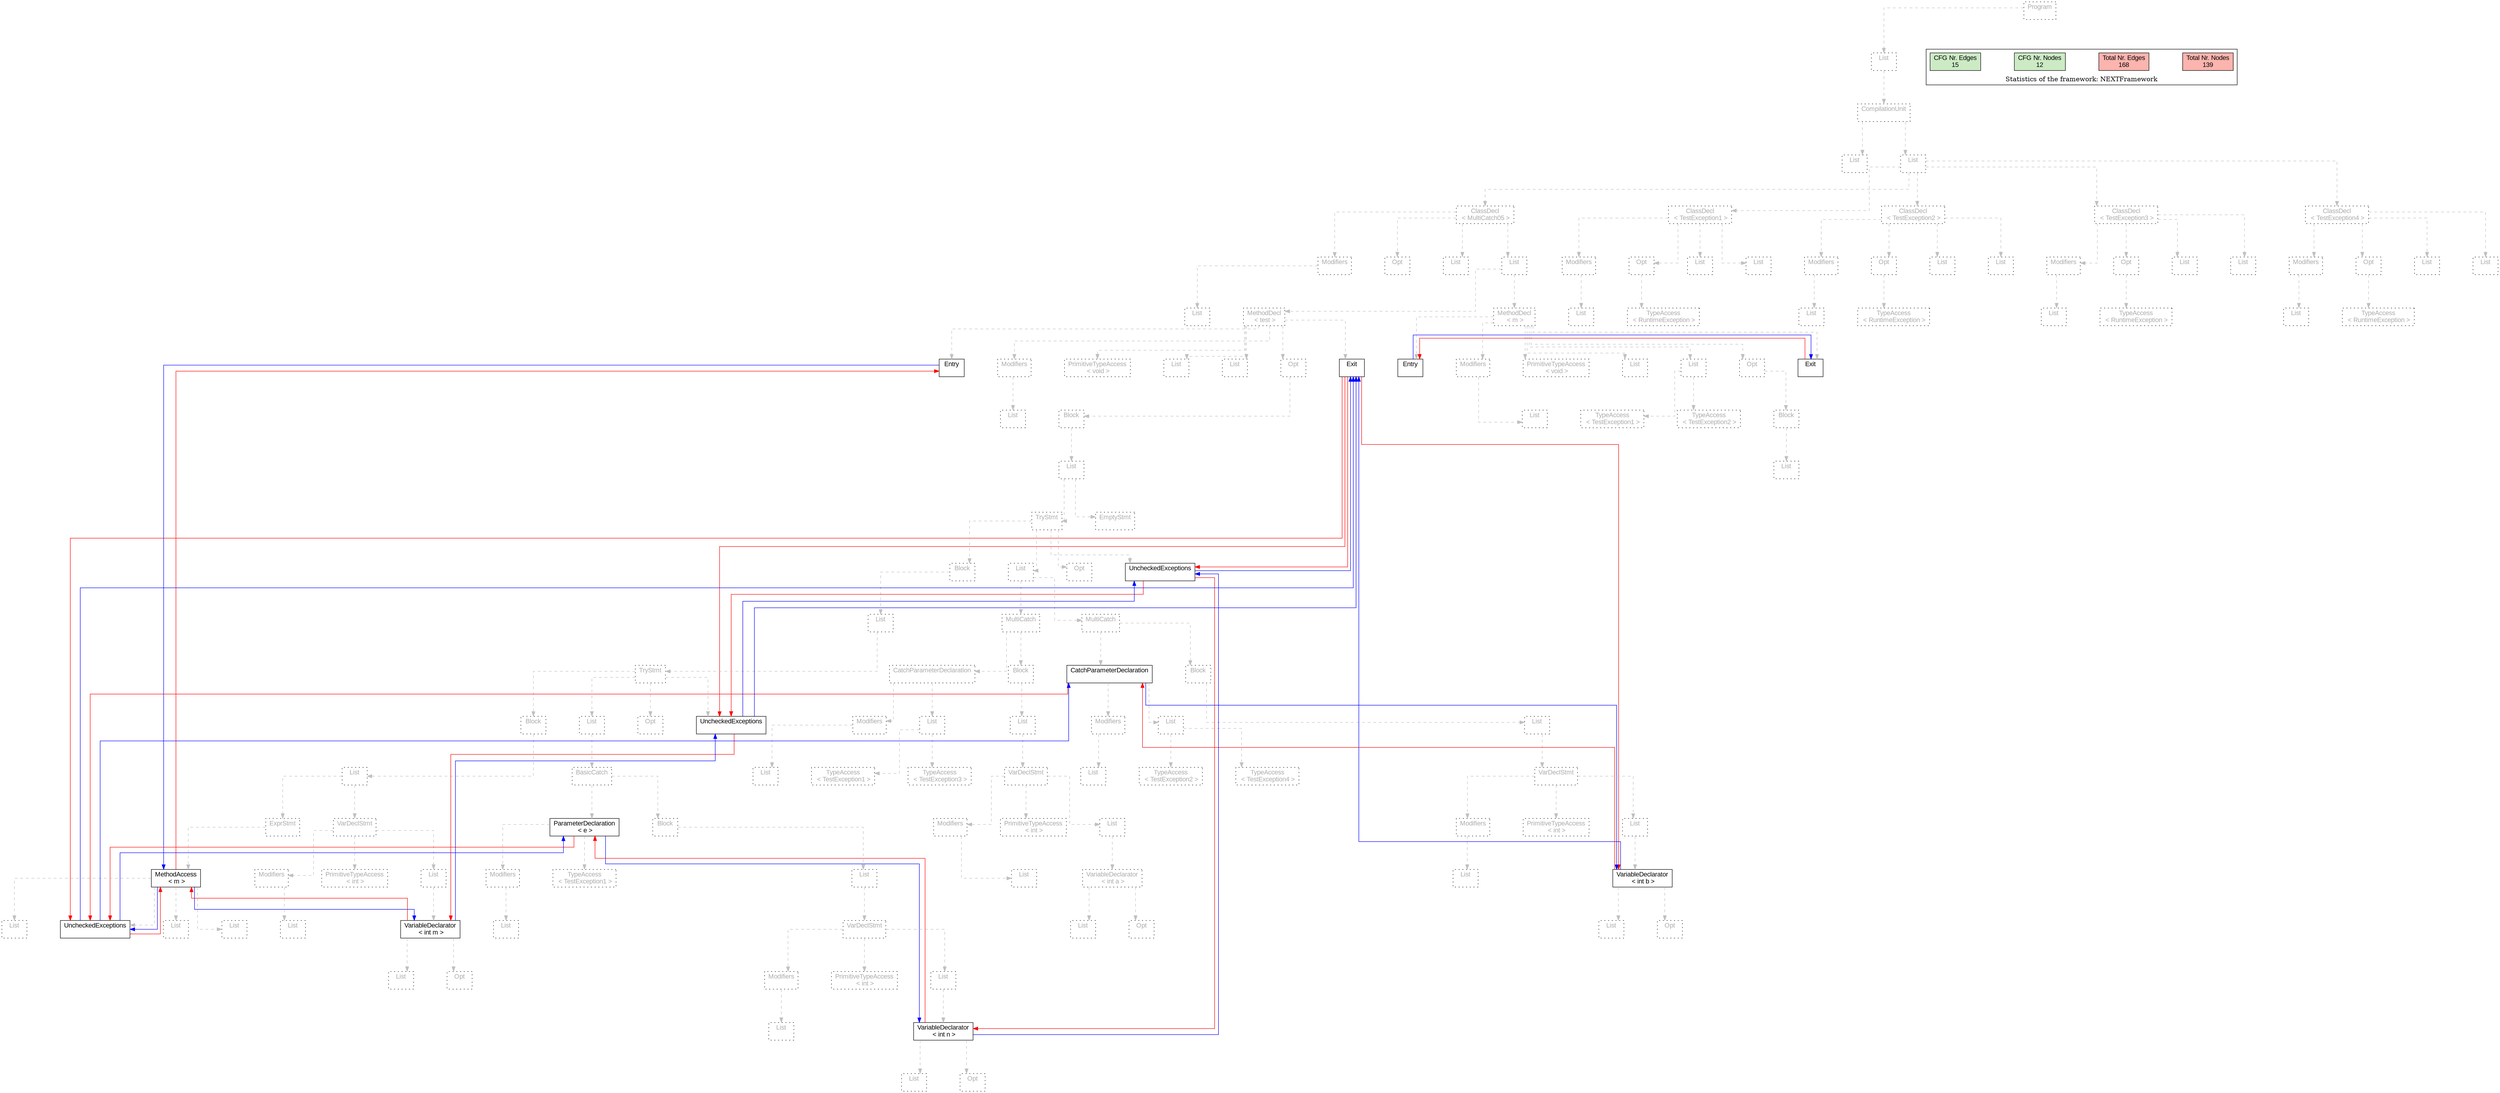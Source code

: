 digraph G {
graph [splines=ortho, nodesep="1", ranksep="1"]
node [shape=rect, fontname=Arial];
{ rank = same; "Program[0]"}
{ rank = same; "List[1]"}
{ rank = same; "CompilationUnit[2]"}
{ rank = same; "List[3]"; "List[4]"}
{ rank = same; "ClassDecl[5]"; "ClassDecl[109]"; "ClassDecl[116]"; "ClassDecl[123]"; "ClassDecl[130]"}
{ rank = same; "Modifiers[6]"; "Opt[8]"; "List[9]"; "List[10]"; "Modifiers[110]"; "Opt[112]"; "List[114]"; "List[115]"; "Modifiers[117]"; "Opt[119]"; "List[121]"; "List[122]"; "Modifiers[124]"; "Opt[126]"; "List[128]"; "List[129]"; "Modifiers[131]"; "Opt[133]"; "List[135]"; "List[136]"}
{ rank = same; "List[7]"; "MethodDecl[11]"; "MethodDecl[97]"; "List[111]"; "TypeAccess[113]"; "List[118]"; "TypeAccess[120]"; "List[125]"; "TypeAccess[127]"; "List[132]"; "TypeAccess[134]"}
{ rank = same; "Entry[12]"; "Modifiers[13]"; "PrimitiveTypeAccess[15]"; "List[16]"; "List[17]"; "Opt[18]"; "Exit[19]"; "Entry[98]"; "Modifiers[99]"; "PrimitiveTypeAccess[101]"; "List[102]"; "List[103]"; "Opt[106]"; "Exit[107]"}
{ rank = same; "List[14]"; "Block[19]"; "List[100]"; "TypeAccess[104]"; "TypeAccess[105]"; "Block[107]"}
{ rank = same; "List[20]"; "List[108]"}
{ rank = same; "TryStmt[21]"; "EmptyStmt[96]"}
{ rank = same; "Block[22]"; "List[59]"; "Opt[94]"; "UncheckedExceptions[95]"}
{ rank = same; "List[23]"; "MultiCatch[60]"; "MultiCatch[77]"}
{ rank = same; "TryStmt[24]"; "CatchParameterDeclaration[61]"; "Block[67]"; "CatchParameterDeclaration[78]"; "Block[84]"}
{ rank = same; "Block[25]"; "List[41]"; "Opt[57]"; "UncheckedExceptions[58]"; "Modifiers[62]"; "List[64]"; "List[68]"; "Modifiers[79]"; "List[81]"; "List[85]"}
{ rank = same; "List[26]"; "BasicCatch[42]"; "List[63]"; "TypeAccess[65]"; "TypeAccess[66]"; "VarDeclStmt[69]"; "List[80]"; "TypeAccess[82]"; "TypeAccess[83]"; "VarDeclStmt[86]"}
{ rank = same; "ExprStmt[27]"; "VarDeclStmt[33]"; "ParameterDeclaration[43]"; "Block[47]"; "Modifiers[70]"; "PrimitiveTypeAccess[72]"; "List[73]"; "Modifiers[87]"; "PrimitiveTypeAccess[89]"; "List[90]"}
{ rank = same; "MethodAccess[28]"; "Modifiers[34]"; "PrimitiveTypeAccess[36]"; "List[37]"; "Modifiers[44]"; "TypeAccess[46]"; "List[48]"; "List[71]"; "VariableDeclarator[74]"; "List[88]"; "VariableDeclarator[91]"}
{ rank = same; "List[30]"; "List[31]"; "List[32]"; "UncheckedExceptions[29]"; "List[35]"; "VariableDeclarator[38]"; "List[45]"; "VarDeclStmt[49]"; "List[75]"; "Opt[76]"; "List[92]"; "Opt[93]"}
{ rank = same; "List[39]"; "Opt[40]"; "Modifiers[50]"; "PrimitiveTypeAccess[52]"; "List[53]"}
{ rank = same; "List[51]"; "VariableDeclarator[54]"}
{ rank = same; "List[55]"; "Opt[56]"}
"Program[0]" [label="Program\n ", style= dotted   fillcolor="#eeeeee" fontcolor="#aaaaaa"  ]
"List[1]" [label="List\n ", style= dotted   fillcolor="#eeeeee" fontcolor="#aaaaaa"  ]
"CompilationUnit[2]" [label="CompilationUnit\n ", style= dotted   fillcolor="#eeeeee" fontcolor="#aaaaaa"  ]
"List[3]" [label="List\n ", style= dotted   fillcolor="#eeeeee" fontcolor="#aaaaaa"  ]
"List[4]" [label="List\n ", style= dotted   fillcolor="#eeeeee" fontcolor="#aaaaaa"  ]
"ClassDecl[5]" [label="ClassDecl\n < MultiCatch05 >", style= dotted   fillcolor="#eeeeee" fontcolor="#aaaaaa"  ]
"Modifiers[6]" [label="Modifiers\n ", style= dotted   fillcolor="#eeeeee" fontcolor="#aaaaaa"  ]
"List[7]" [label="List\n ", style= dotted   fillcolor="#eeeeee" fontcolor="#aaaaaa"  ]
"Opt[8]" [label="Opt\n ", style= dotted   fillcolor="#eeeeee" fontcolor="#aaaaaa"  ]
"List[9]" [label="List\n ", style= dotted   fillcolor="#eeeeee" fontcolor="#aaaaaa"  ]
"List[10]" [label="List\n ", style= dotted   fillcolor="#eeeeee" fontcolor="#aaaaaa"  ]
"MethodDecl[11]" [label="MethodDecl\n < test >", style= dotted   fillcolor="#eeeeee" fontcolor="#aaaaaa"  ]
"Entry[12]" [label="Entry\n ", fillcolor=white   style=filled  ]
"Modifiers[13]" [label="Modifiers\n ", style= dotted   fillcolor="#eeeeee" fontcolor="#aaaaaa"  ]
"List[14]" [label="List\n ", style= dotted   fillcolor="#eeeeee" fontcolor="#aaaaaa"  ]
"PrimitiveTypeAccess[15]" [label="PrimitiveTypeAccess\n < void >", style= dotted   fillcolor="#eeeeee" fontcolor="#aaaaaa"  ]
"List[16]" [label="List\n ", style= dotted   fillcolor="#eeeeee" fontcolor="#aaaaaa"  ]
"List[17]" [label="List\n ", style= dotted   fillcolor="#eeeeee" fontcolor="#aaaaaa"  ]
"Opt[18]" [label="Opt\n ", style= dotted   fillcolor="#eeeeee" fontcolor="#aaaaaa"  ]
"Block[19]" [label="Block\n ", style= dotted   fillcolor="#eeeeee" fontcolor="#aaaaaa"  ]
"List[20]" [label="List\n ", style= dotted   fillcolor="#eeeeee" fontcolor="#aaaaaa"  ]
"TryStmt[21]" [label="TryStmt\n ", style= dotted   fillcolor="#eeeeee" fontcolor="#aaaaaa"  ]
"Block[22]" [label="Block\n ", style= dotted   fillcolor="#eeeeee" fontcolor="#aaaaaa"  ]
"List[23]" [label="List\n ", style= dotted   fillcolor="#eeeeee" fontcolor="#aaaaaa"  ]
"TryStmt[24]" [label="TryStmt\n ", style= dotted   fillcolor="#eeeeee" fontcolor="#aaaaaa"  ]
"Block[25]" [label="Block\n ", style= dotted   fillcolor="#eeeeee" fontcolor="#aaaaaa"  ]
"List[26]" [label="List\n ", style= dotted   fillcolor="#eeeeee" fontcolor="#aaaaaa"  ]
"ExprStmt[27]" [label="ExprStmt\n ", style= dotted   fillcolor="#eeeeee" fontcolor="#aaaaaa"  ]
"MethodAccess[28]" [label="MethodAccess\n < m >", fillcolor=white   style=filled  ]
"List[30]" [label="List\n ", style= dotted   fillcolor="#eeeeee" fontcolor="#aaaaaa"  ]
"List[31]" [label="List\n ", style= dotted   fillcolor="#eeeeee" fontcolor="#aaaaaa"  ]
"List[32]" [label="List\n ", style= dotted   fillcolor="#eeeeee" fontcolor="#aaaaaa"  ]
"UncheckedExceptions[29]" [label="UncheckedExceptions\n ", fillcolor=white   style=filled  ]
"VarDeclStmt[33]" [label="VarDeclStmt\n ", style= dotted   fillcolor="#eeeeee" fontcolor="#aaaaaa"  ]
"Modifiers[34]" [label="Modifiers\n ", style= dotted   fillcolor="#eeeeee" fontcolor="#aaaaaa"  ]
"List[35]" [label="List\n ", style= dotted   fillcolor="#eeeeee" fontcolor="#aaaaaa"  ]
"PrimitiveTypeAccess[36]" [label="PrimitiveTypeAccess\n < int >", style= dotted   fillcolor="#eeeeee" fontcolor="#aaaaaa"  ]
"List[37]" [label="List\n ", style= dotted   fillcolor="#eeeeee" fontcolor="#aaaaaa"  ]
"VariableDeclarator[38]" [label="VariableDeclarator\n < int m >", fillcolor=white   style=filled  ]
"List[39]" [label="List\n ", style= dotted   fillcolor="#eeeeee" fontcolor="#aaaaaa"  ]
"Opt[40]" [label="Opt\n ", style= dotted   fillcolor="#eeeeee" fontcolor="#aaaaaa"  ]
"List[41]" [label="List\n ", style= dotted   fillcolor="#eeeeee" fontcolor="#aaaaaa"  ]
"BasicCatch[42]" [label="BasicCatch\n ", style= dotted   fillcolor="#eeeeee" fontcolor="#aaaaaa"  ]
"ParameterDeclaration[43]" [label="ParameterDeclaration\n < e >", fillcolor=white   style=filled  ]
"Modifiers[44]" [label="Modifiers\n ", style= dotted   fillcolor="#eeeeee" fontcolor="#aaaaaa"  ]
"List[45]" [label="List\n ", style= dotted   fillcolor="#eeeeee" fontcolor="#aaaaaa"  ]
"TypeAccess[46]" [label="TypeAccess\n < TestException1 >", style= dotted   fillcolor="#eeeeee" fontcolor="#aaaaaa"  ]
"Block[47]" [label="Block\n ", style= dotted   fillcolor="#eeeeee" fontcolor="#aaaaaa"  ]
"List[48]" [label="List\n ", style= dotted   fillcolor="#eeeeee" fontcolor="#aaaaaa"  ]
"VarDeclStmt[49]" [label="VarDeclStmt\n ", style= dotted   fillcolor="#eeeeee" fontcolor="#aaaaaa"  ]
"Modifiers[50]" [label="Modifiers\n ", style= dotted   fillcolor="#eeeeee" fontcolor="#aaaaaa"  ]
"List[51]" [label="List\n ", style= dotted   fillcolor="#eeeeee" fontcolor="#aaaaaa"  ]
"PrimitiveTypeAccess[52]" [label="PrimitiveTypeAccess\n < int >", style= dotted   fillcolor="#eeeeee" fontcolor="#aaaaaa"  ]
"List[53]" [label="List\n ", style= dotted   fillcolor="#eeeeee" fontcolor="#aaaaaa"  ]
"VariableDeclarator[54]" [label="VariableDeclarator\n < int n >", fillcolor=white   style=filled  ]
"List[55]" [label="List\n ", style= dotted   fillcolor="#eeeeee" fontcolor="#aaaaaa"  ]
"Opt[56]" [label="Opt\n ", style= dotted   fillcolor="#eeeeee" fontcolor="#aaaaaa"  ]
"Opt[57]" [label="Opt\n ", style= dotted   fillcolor="#eeeeee" fontcolor="#aaaaaa"  ]
"UncheckedExceptions[58]" [label="UncheckedExceptions\n ", fillcolor=white   style=filled  ]
"List[59]" [label="List\n ", style= dotted   fillcolor="#eeeeee" fontcolor="#aaaaaa"  ]
"MultiCatch[60]" [label="MultiCatch\n ", style= dotted   fillcolor="#eeeeee" fontcolor="#aaaaaa"  ]
"CatchParameterDeclaration[61]" [label="CatchParameterDeclaration\n ", style= dotted   fillcolor="#eeeeee" fontcolor="#aaaaaa"  ]
"Modifiers[62]" [label="Modifiers\n ", style= dotted   fillcolor="#eeeeee" fontcolor="#aaaaaa"  ]
"List[63]" [label="List\n ", style= dotted   fillcolor="#eeeeee" fontcolor="#aaaaaa"  ]
"List[64]" [label="List\n ", style= dotted   fillcolor="#eeeeee" fontcolor="#aaaaaa"  ]
"TypeAccess[65]" [label="TypeAccess\n < TestException1 >", style= dotted   fillcolor="#eeeeee" fontcolor="#aaaaaa"  ]
"TypeAccess[66]" [label="TypeAccess\n < TestException3 >", style= dotted   fillcolor="#eeeeee" fontcolor="#aaaaaa"  ]
"Block[67]" [label="Block\n ", style= dotted   fillcolor="#eeeeee" fontcolor="#aaaaaa"  ]
"List[68]" [label="List\n ", style= dotted   fillcolor="#eeeeee" fontcolor="#aaaaaa"  ]
"VarDeclStmt[69]" [label="VarDeclStmt\n ", style= dotted   fillcolor="#eeeeee" fontcolor="#aaaaaa"  ]
"Modifiers[70]" [label="Modifiers\n ", style= dotted   fillcolor="#eeeeee" fontcolor="#aaaaaa"  ]
"List[71]" [label="List\n ", style= dotted   fillcolor="#eeeeee" fontcolor="#aaaaaa"  ]
"PrimitiveTypeAccess[72]" [label="PrimitiveTypeAccess\n < int >", style= dotted   fillcolor="#eeeeee" fontcolor="#aaaaaa"  ]
"List[73]" [label="List\n ", style= dotted   fillcolor="#eeeeee" fontcolor="#aaaaaa"  ]
"VariableDeclarator[74]" [label="VariableDeclarator\n < int a >", style= dotted   fillcolor="#eeeeee" fontcolor="#aaaaaa"  ]
"List[75]" [label="List\n ", style= dotted   fillcolor="#eeeeee" fontcolor="#aaaaaa"  ]
"Opt[76]" [label="Opt\n ", style= dotted   fillcolor="#eeeeee" fontcolor="#aaaaaa"  ]
"MultiCatch[77]" [label="MultiCatch\n ", style= dotted   fillcolor="#eeeeee" fontcolor="#aaaaaa"  ]
"CatchParameterDeclaration[78]" [label="CatchParameterDeclaration\n ", fillcolor=white   style=filled  ]
"Modifiers[79]" [label="Modifiers\n ", style= dotted   fillcolor="#eeeeee" fontcolor="#aaaaaa"  ]
"List[80]" [label="List\n ", style= dotted   fillcolor="#eeeeee" fontcolor="#aaaaaa"  ]
"List[81]" [label="List\n ", style= dotted   fillcolor="#eeeeee" fontcolor="#aaaaaa"  ]
"TypeAccess[82]" [label="TypeAccess\n < TestException2 >", style= dotted   fillcolor="#eeeeee" fontcolor="#aaaaaa"  ]
"TypeAccess[83]" [label="TypeAccess\n < TestException4 >", style= dotted   fillcolor="#eeeeee" fontcolor="#aaaaaa"  ]
"Block[84]" [label="Block\n ", style= dotted   fillcolor="#eeeeee" fontcolor="#aaaaaa"  ]
"List[85]" [label="List\n ", style= dotted   fillcolor="#eeeeee" fontcolor="#aaaaaa"  ]
"VarDeclStmt[86]" [label="VarDeclStmt\n ", style= dotted   fillcolor="#eeeeee" fontcolor="#aaaaaa"  ]
"Modifiers[87]" [label="Modifiers\n ", style= dotted   fillcolor="#eeeeee" fontcolor="#aaaaaa"  ]
"List[88]" [label="List\n ", style= dotted   fillcolor="#eeeeee" fontcolor="#aaaaaa"  ]
"PrimitiveTypeAccess[89]" [label="PrimitiveTypeAccess\n < int >", style= dotted   fillcolor="#eeeeee" fontcolor="#aaaaaa"  ]
"List[90]" [label="List\n ", style= dotted   fillcolor="#eeeeee" fontcolor="#aaaaaa"  ]
"VariableDeclarator[91]" [label="VariableDeclarator\n < int b >", fillcolor=white   style=filled  ]
"List[92]" [label="List\n ", style= dotted   fillcolor="#eeeeee" fontcolor="#aaaaaa"  ]
"Opt[93]" [label="Opt\n ", style= dotted   fillcolor="#eeeeee" fontcolor="#aaaaaa"  ]
"Opt[94]" [label="Opt\n ", style= dotted   fillcolor="#eeeeee" fontcolor="#aaaaaa"  ]
"UncheckedExceptions[95]" [label="UncheckedExceptions\n ", fillcolor=white   style=filled  ]
"EmptyStmt[96]" [label="EmptyStmt\n ", style= dotted   fillcolor="#eeeeee" fontcolor="#aaaaaa"  ]
"Exit[19]" [label="Exit\n ", fillcolor=white   style=filled  ]
"MethodDecl[97]" [label="MethodDecl\n < m >", style= dotted   fillcolor="#eeeeee" fontcolor="#aaaaaa"  ]
"Entry[98]" [label="Entry\n ", fillcolor=white   style=filled  ]
"Modifiers[99]" [label="Modifiers\n ", style= dotted   fillcolor="#eeeeee" fontcolor="#aaaaaa"  ]
"List[100]" [label="List\n ", style= dotted   fillcolor="#eeeeee" fontcolor="#aaaaaa"  ]
"PrimitiveTypeAccess[101]" [label="PrimitiveTypeAccess\n < void >", style= dotted   fillcolor="#eeeeee" fontcolor="#aaaaaa"  ]
"List[102]" [label="List\n ", style= dotted   fillcolor="#eeeeee" fontcolor="#aaaaaa"  ]
"List[103]" [label="List\n ", style= dotted   fillcolor="#eeeeee" fontcolor="#aaaaaa"  ]
"TypeAccess[104]" [label="TypeAccess\n < TestException1 >", style= dotted   fillcolor="#eeeeee" fontcolor="#aaaaaa"  ]
"TypeAccess[105]" [label="TypeAccess\n < TestException2 >", style= dotted   fillcolor="#eeeeee" fontcolor="#aaaaaa"  ]
"Opt[106]" [label="Opt\n ", style= dotted   fillcolor="#eeeeee" fontcolor="#aaaaaa"  ]
"Block[107]" [label="Block\n ", style= dotted   fillcolor="#eeeeee" fontcolor="#aaaaaa"  ]
"List[108]" [label="List\n ", style= dotted   fillcolor="#eeeeee" fontcolor="#aaaaaa"  ]
"Exit[107]" [label="Exit\n ", fillcolor=white   style=filled  ]
"ClassDecl[109]" [label="ClassDecl\n < TestException1 >", style= dotted   fillcolor="#eeeeee" fontcolor="#aaaaaa"  ]
"Modifiers[110]" [label="Modifiers\n ", style= dotted   fillcolor="#eeeeee" fontcolor="#aaaaaa"  ]
"List[111]" [label="List\n ", style= dotted   fillcolor="#eeeeee" fontcolor="#aaaaaa"  ]
"Opt[112]" [label="Opt\n ", style= dotted   fillcolor="#eeeeee" fontcolor="#aaaaaa"  ]
"TypeAccess[113]" [label="TypeAccess\n < RuntimeException >", style= dotted   fillcolor="#eeeeee" fontcolor="#aaaaaa"  ]
"List[114]" [label="List\n ", style= dotted   fillcolor="#eeeeee" fontcolor="#aaaaaa"  ]
"List[115]" [label="List\n ", style= dotted   fillcolor="#eeeeee" fontcolor="#aaaaaa"  ]
"ClassDecl[116]" [label="ClassDecl\n < TestException2 >", style= dotted   fillcolor="#eeeeee" fontcolor="#aaaaaa"  ]
"Modifiers[117]" [label="Modifiers\n ", style= dotted   fillcolor="#eeeeee" fontcolor="#aaaaaa"  ]
"List[118]" [label="List\n ", style= dotted   fillcolor="#eeeeee" fontcolor="#aaaaaa"  ]
"Opt[119]" [label="Opt\n ", style= dotted   fillcolor="#eeeeee" fontcolor="#aaaaaa"  ]
"TypeAccess[120]" [label="TypeAccess\n < RuntimeException >", style= dotted   fillcolor="#eeeeee" fontcolor="#aaaaaa"  ]
"List[121]" [label="List\n ", style= dotted   fillcolor="#eeeeee" fontcolor="#aaaaaa"  ]
"List[122]" [label="List\n ", style= dotted   fillcolor="#eeeeee" fontcolor="#aaaaaa"  ]
"ClassDecl[123]" [label="ClassDecl\n < TestException3 >", style= dotted   fillcolor="#eeeeee" fontcolor="#aaaaaa"  ]
"Modifiers[124]" [label="Modifiers\n ", style= dotted   fillcolor="#eeeeee" fontcolor="#aaaaaa"  ]
"List[125]" [label="List\n ", style= dotted   fillcolor="#eeeeee" fontcolor="#aaaaaa"  ]
"Opt[126]" [label="Opt\n ", style= dotted   fillcolor="#eeeeee" fontcolor="#aaaaaa"  ]
"TypeAccess[127]" [label="TypeAccess\n < RuntimeException >", style= dotted   fillcolor="#eeeeee" fontcolor="#aaaaaa"  ]
"List[128]" [label="List\n ", style= dotted   fillcolor="#eeeeee" fontcolor="#aaaaaa"  ]
"List[129]" [label="List\n ", style= dotted   fillcolor="#eeeeee" fontcolor="#aaaaaa"  ]
"ClassDecl[130]" [label="ClassDecl\n < TestException4 >", style= dotted   fillcolor="#eeeeee" fontcolor="#aaaaaa"  ]
"Modifiers[131]" [label="Modifiers\n ", style= dotted   fillcolor="#eeeeee" fontcolor="#aaaaaa"  ]
"List[132]" [label="List\n ", style= dotted   fillcolor="#eeeeee" fontcolor="#aaaaaa"  ]
"Opt[133]" [label="Opt\n ", style= dotted   fillcolor="#eeeeee" fontcolor="#aaaaaa"  ]
"TypeAccess[134]" [label="TypeAccess\n < RuntimeException >", style= dotted   fillcolor="#eeeeee" fontcolor="#aaaaaa"  ]
"List[135]" [label="List\n ", style= dotted   fillcolor="#eeeeee" fontcolor="#aaaaaa"  ]
"List[136]" [label="List\n ", style= dotted   fillcolor="#eeeeee" fontcolor="#aaaaaa"  ]
"CompilationUnit[2]" -> "List[3]" [style=dashed, color=gray]
"Modifiers[6]" -> "List[7]" [style=dashed, color=gray]
"ClassDecl[5]" -> "Modifiers[6]" [style=dashed, color=gray]
"ClassDecl[5]" -> "Opt[8]" [style=dashed, color=gray]
"ClassDecl[5]" -> "List[9]" [style=dashed, color=gray]
"MethodDecl[11]" -> "Entry[12]" [style=dashed, color=gray]
"Modifiers[13]" -> "List[14]" [style=dashed, color=gray]
"MethodDecl[11]" -> "Modifiers[13]" [style=dashed, color=gray]
"MethodDecl[11]" -> "PrimitiveTypeAccess[15]" [style=dashed, color=gray]
"MethodDecl[11]" -> "List[16]" [style=dashed, color=gray]
"MethodDecl[11]" -> "List[17]" [style=dashed, color=gray]
"MethodAccess[28]" -> "List[30]" [style=dashed, color=gray]
"MethodAccess[28]" -> "List[31]" [style=dashed, color=gray]
"MethodAccess[28]" -> "List[32]" [style=dashed, color=gray]
"MethodAccess[28]" -> "UncheckedExceptions[29]" [style=dashed, color=gray]
"ExprStmt[27]" -> "MethodAccess[28]" [style=dashed, color=gray]
"List[26]" -> "ExprStmt[27]" [style=dashed, color=gray]
"Modifiers[34]" -> "List[35]" [style=dashed, color=gray]
"VarDeclStmt[33]" -> "Modifiers[34]" [style=dashed, color=gray]
"VarDeclStmt[33]" -> "PrimitiveTypeAccess[36]" [style=dashed, color=gray]
"VariableDeclarator[38]" -> "List[39]" [style=dashed, color=gray]
"VariableDeclarator[38]" -> "Opt[40]" [style=dashed, color=gray]
"List[37]" -> "VariableDeclarator[38]" [style=dashed, color=gray]
"VarDeclStmt[33]" -> "List[37]" [style=dashed, color=gray]
"List[26]" -> "VarDeclStmt[33]" [style=dashed, color=gray]
"Block[25]" -> "List[26]" [style=dashed, color=gray]
"TryStmt[24]" -> "Block[25]" [style=dashed, color=gray]
"Modifiers[44]" -> "List[45]" [style=dashed, color=gray]
"ParameterDeclaration[43]" -> "Modifiers[44]" [style=dashed, color=gray]
"ParameterDeclaration[43]" -> "TypeAccess[46]" [style=dashed, color=gray]
"BasicCatch[42]" -> "ParameterDeclaration[43]" [style=dashed, color=gray]
"Modifiers[50]" -> "List[51]" [style=dashed, color=gray]
"VarDeclStmt[49]" -> "Modifiers[50]" [style=dashed, color=gray]
"VarDeclStmt[49]" -> "PrimitiveTypeAccess[52]" [style=dashed, color=gray]
"VariableDeclarator[54]" -> "List[55]" [style=dashed, color=gray]
"VariableDeclarator[54]" -> "Opt[56]" [style=dashed, color=gray]
"List[53]" -> "VariableDeclarator[54]" [style=dashed, color=gray]
"VarDeclStmt[49]" -> "List[53]" [style=dashed, color=gray]
"List[48]" -> "VarDeclStmt[49]" [style=dashed, color=gray]
"Block[47]" -> "List[48]" [style=dashed, color=gray]
"BasicCatch[42]" -> "Block[47]" [style=dashed, color=gray]
"List[41]" -> "BasicCatch[42]" [style=dashed, color=gray]
"TryStmt[24]" -> "List[41]" [style=dashed, color=gray]
"TryStmt[24]" -> "Opt[57]" [style=dashed, color=gray]
"TryStmt[24]" -> "UncheckedExceptions[58]" [style=dashed, color=gray]
"List[23]" -> "TryStmt[24]" [style=dashed, color=gray]
"Block[22]" -> "List[23]" [style=dashed, color=gray]
"TryStmt[21]" -> "Block[22]" [style=dashed, color=gray]
"Modifiers[62]" -> "List[63]" [style=dashed, color=gray]
"CatchParameterDeclaration[61]" -> "Modifiers[62]" [style=dashed, color=gray]
"List[64]" -> "TypeAccess[65]" [style=dashed, color=gray]
"List[64]" -> "TypeAccess[66]" [style=dashed, color=gray]
"CatchParameterDeclaration[61]" -> "List[64]" [style=dashed, color=gray]
"MultiCatch[60]" -> "CatchParameterDeclaration[61]" [style=dashed, color=gray]
"Modifiers[70]" -> "List[71]" [style=dashed, color=gray]
"VarDeclStmt[69]" -> "Modifiers[70]" [style=dashed, color=gray]
"VarDeclStmt[69]" -> "PrimitiveTypeAccess[72]" [style=dashed, color=gray]
"VariableDeclarator[74]" -> "List[75]" [style=dashed, color=gray]
"VariableDeclarator[74]" -> "Opt[76]" [style=dashed, color=gray]
"List[73]" -> "VariableDeclarator[74]" [style=dashed, color=gray]
"VarDeclStmt[69]" -> "List[73]" [style=dashed, color=gray]
"List[68]" -> "VarDeclStmt[69]" [style=dashed, color=gray]
"Block[67]" -> "List[68]" [style=dashed, color=gray]
"MultiCatch[60]" -> "Block[67]" [style=dashed, color=gray]
"List[59]" -> "MultiCatch[60]" [style=dashed, color=gray]
"Modifiers[79]" -> "List[80]" [style=dashed, color=gray]
"CatchParameterDeclaration[78]" -> "Modifiers[79]" [style=dashed, color=gray]
"List[81]" -> "TypeAccess[82]" [style=dashed, color=gray]
"List[81]" -> "TypeAccess[83]" [style=dashed, color=gray]
"CatchParameterDeclaration[78]" -> "List[81]" [style=dashed, color=gray]
"MultiCatch[77]" -> "CatchParameterDeclaration[78]" [style=dashed, color=gray]
"Modifiers[87]" -> "List[88]" [style=dashed, color=gray]
"VarDeclStmt[86]" -> "Modifiers[87]" [style=dashed, color=gray]
"VarDeclStmt[86]" -> "PrimitiveTypeAccess[89]" [style=dashed, color=gray]
"VariableDeclarator[91]" -> "List[92]" [style=dashed, color=gray]
"VariableDeclarator[91]" -> "Opt[93]" [style=dashed, color=gray]
"List[90]" -> "VariableDeclarator[91]" [style=dashed, color=gray]
"VarDeclStmt[86]" -> "List[90]" [style=dashed, color=gray]
"List[85]" -> "VarDeclStmt[86]" [style=dashed, color=gray]
"Block[84]" -> "List[85]" [style=dashed, color=gray]
"MultiCatch[77]" -> "Block[84]" [style=dashed, color=gray]
"List[59]" -> "MultiCatch[77]" [style=dashed, color=gray]
"TryStmt[21]" -> "List[59]" [style=dashed, color=gray]
"TryStmt[21]" -> "Opt[94]" [style=dashed, color=gray]
"TryStmt[21]" -> "UncheckedExceptions[95]" [style=dashed, color=gray]
"List[20]" -> "TryStmt[21]" [style=dashed, color=gray]
"List[20]" -> "EmptyStmt[96]" [style=dashed, color=gray]
"Block[19]" -> "List[20]" [style=dashed, color=gray]
"Opt[18]" -> "Block[19]" [style=dashed, color=gray]
"MethodDecl[11]" -> "Opt[18]" [style=dashed, color=gray]
"MethodDecl[11]" -> "Exit[19]" [style=dashed, color=gray]
"List[10]" -> "MethodDecl[11]" [style=dashed, color=gray]
"MethodDecl[97]" -> "Entry[98]" [style=dashed, color=gray]
"Modifiers[99]" -> "List[100]" [style=dashed, color=gray]
"MethodDecl[97]" -> "Modifiers[99]" [style=dashed, color=gray]
"MethodDecl[97]" -> "PrimitiveTypeAccess[101]" [style=dashed, color=gray]
"MethodDecl[97]" -> "List[102]" [style=dashed, color=gray]
"List[103]" -> "TypeAccess[104]" [style=dashed, color=gray]
"List[103]" -> "TypeAccess[105]" [style=dashed, color=gray]
"MethodDecl[97]" -> "List[103]" [style=dashed, color=gray]
"Block[107]" -> "List[108]" [style=dashed, color=gray]
"Opt[106]" -> "Block[107]" [style=dashed, color=gray]
"MethodDecl[97]" -> "Opt[106]" [style=dashed, color=gray]
"MethodDecl[97]" -> "Exit[107]" [style=dashed, color=gray]
"List[10]" -> "MethodDecl[97]" [style=dashed, color=gray]
"ClassDecl[5]" -> "List[10]" [style=dashed, color=gray]
"List[4]" -> "ClassDecl[5]" [style=dashed, color=gray]
"Modifiers[110]" -> "List[111]" [style=dashed, color=gray]
"ClassDecl[109]" -> "Modifiers[110]" [style=dashed, color=gray]
"Opt[112]" -> "TypeAccess[113]" [style=dashed, color=gray]
"ClassDecl[109]" -> "Opt[112]" [style=dashed, color=gray]
"ClassDecl[109]" -> "List[114]" [style=dashed, color=gray]
"ClassDecl[109]" -> "List[115]" [style=dashed, color=gray]
"List[4]" -> "ClassDecl[109]" [style=dashed, color=gray]
"Modifiers[117]" -> "List[118]" [style=dashed, color=gray]
"ClassDecl[116]" -> "Modifiers[117]" [style=dashed, color=gray]
"Opt[119]" -> "TypeAccess[120]" [style=dashed, color=gray]
"ClassDecl[116]" -> "Opt[119]" [style=dashed, color=gray]
"ClassDecl[116]" -> "List[121]" [style=dashed, color=gray]
"ClassDecl[116]" -> "List[122]" [style=dashed, color=gray]
"List[4]" -> "ClassDecl[116]" [style=dashed, color=gray]
"Modifiers[124]" -> "List[125]" [style=dashed, color=gray]
"ClassDecl[123]" -> "Modifiers[124]" [style=dashed, color=gray]
"Opt[126]" -> "TypeAccess[127]" [style=dashed, color=gray]
"ClassDecl[123]" -> "Opt[126]" [style=dashed, color=gray]
"ClassDecl[123]" -> "List[128]" [style=dashed, color=gray]
"ClassDecl[123]" -> "List[129]" [style=dashed, color=gray]
"List[4]" -> "ClassDecl[123]" [style=dashed, color=gray]
"Modifiers[131]" -> "List[132]" [style=dashed, color=gray]
"ClassDecl[130]" -> "Modifiers[131]" [style=dashed, color=gray]
"Opt[133]" -> "TypeAccess[134]" [style=dashed, color=gray]
"ClassDecl[130]" -> "Opt[133]" [style=dashed, color=gray]
"ClassDecl[130]" -> "List[135]" [style=dashed, color=gray]
"ClassDecl[130]" -> "List[136]" [style=dashed, color=gray]
"List[4]" -> "ClassDecl[130]" [style=dashed, color=gray]
"CompilationUnit[2]" -> "List[4]" [style=dashed, color=gray]
"List[1]" -> "CompilationUnit[2]" [style=dashed, color=gray]
"Program[0]" -> "List[1]" [style=dashed, color=gray]
"Exit[19]" -> "UncheckedExceptions[95]" [color=red, constraint=false]
"Exit[19]" -> "UncheckedExceptions[58]" [color=red, constraint=false]
"Exit[19]" -> "UncheckedExceptions[29]" [color=red, constraint=false]
"Exit[19]" -> "VariableDeclarator[91]" [color=red, constraint=false]
"UncheckedExceptions[95]" -> "Exit[19]" [color=blue, constraint=false, xlabel=" "] 
"UncheckedExceptions[95]" -> "UncheckedExceptions[58]" [color=red, constraint=false]
"UncheckedExceptions[95]" -> "VariableDeclarator[54]" [color=red, constraint=false]
"UncheckedExceptions[58]" -> "UncheckedExceptions[95]" [color=blue, constraint=false, xlabel=" "] 
"UncheckedExceptions[58]" -> "Exit[19]" [color=blue, constraint=false, xlabel=" "] 
"UncheckedExceptions[58]" -> "VariableDeclarator[38]" [color=red, constraint=false]
"VariableDeclarator[38]" -> "UncheckedExceptions[58]" [color=blue, constraint=false, xlabel=" "] 
"VariableDeclarator[38]" -> "MethodAccess[28]" [color=red, constraint=false]
"VariableDeclarator[54]" -> "UncheckedExceptions[95]" [color=blue, constraint=false, xlabel=" "] 
"VariableDeclarator[54]" -> "ParameterDeclaration[43]" [color=red, constraint=false]
"ParameterDeclaration[43]" -> "VariableDeclarator[54]" [color=blue, constraint=false, xlabel=" "] 
"ParameterDeclaration[43]" -> "UncheckedExceptions[29]" [color=red, constraint=false]
"VariableDeclarator[91]" -> "Exit[19]" [color=blue, constraint=false, xlabel=" "] 
"VariableDeclarator[91]" -> "CatchParameterDeclaration[78]" [color=red, constraint=false]
"CatchParameterDeclaration[78]" -> "VariableDeclarator[91]" [color=blue, constraint=false, xlabel=" "] 
"CatchParameterDeclaration[78]" -> "UncheckedExceptions[29]" [color=red, constraint=false]
"UncheckedExceptions[29]" -> "ParameterDeclaration[43]" [color=blue, constraint=false, xlabel=" "] 
"UncheckedExceptions[29]" -> "CatchParameterDeclaration[78]" [color=blue, constraint=false, xlabel=" "] 
"UncheckedExceptions[29]" -> "Exit[19]" [color=blue, constraint=false, xlabel=" "] 
"UncheckedExceptions[29]" -> "MethodAccess[28]" [color=red, constraint=false]
"MethodAccess[28]" -> "VariableDeclarator[38]" [color=blue, constraint=false, xlabel=" "] 
"MethodAccess[28]" -> "UncheckedExceptions[29]" [color=blue, constraint=false, xlabel=" "] 
"MethodAccess[28]" -> "Entry[12]" [color=red, constraint=false]
"Entry[12]" -> "MethodAccess[28]" [color=blue, constraint=false, xlabel=" "] 
"Exit[107]" -> "Entry[98]" [color=red, constraint=false]
"Entry[98]" -> "Exit[107]" [color=blue, constraint=false, xlabel=" "] 
"List[3]" -> "List[4]" [style=invis]
"ClassDecl[5]" -> "ClassDecl[109]" -> "ClassDecl[116]" -> "ClassDecl[123]" -> "ClassDecl[130]" [style=invis]
"Modifiers[6]" -> "Opt[8]" -> "List[9]" -> "List[10]" [style=invis]
"MethodDecl[11]" -> "MethodDecl[97]" [style=invis]
"Entry[12]" -> "Modifiers[13]" -> "PrimitiveTypeAccess[15]" -> "List[16]" -> "List[17]" -> "Opt[18]" -> "Exit[19]" [style=invis]
"TryStmt[21]" -> "EmptyStmt[96]" [style=invis]
"Block[22]" -> "List[59]" -> "Opt[94]" [style=invis]
"Block[25]" -> "List[41]" -> "Opt[57]" [style=invis]
"ExprStmt[27]" -> "VarDeclStmt[33]" [style=invis]
"Modifiers[34]" -> "PrimitiveTypeAccess[36]" -> "List[37]" [style=invis]
"List[39]" -> "Opt[40]" [style=invis]
"ParameterDeclaration[43]" -> "Block[47]" [style=invis]
"Modifiers[44]" -> "TypeAccess[46]" [style=invis]
"Modifiers[50]" -> "PrimitiveTypeAccess[52]" -> "List[53]" [style=invis]
"List[55]" -> "Opt[56]" [style=invis]
"MultiCatch[60]" -> "MultiCatch[77]" [style=invis]
"CatchParameterDeclaration[61]" -> "Block[67]" [style=invis]
"Modifiers[62]" -> "List[64]" [style=invis]
"TypeAccess[65]" -> "TypeAccess[66]" [style=invis]
"Modifiers[70]" -> "PrimitiveTypeAccess[72]" -> "List[73]" [style=invis]
"List[75]" -> "Opt[76]" [style=invis]
"CatchParameterDeclaration[78]" -> "Block[84]" [style=invis]
"Modifiers[79]" -> "List[81]" [style=invis]
"TypeAccess[82]" -> "TypeAccess[83]" [style=invis]
"Modifiers[87]" -> "PrimitiveTypeAccess[89]" -> "List[90]" [style=invis]
"List[92]" -> "Opt[93]" [style=invis]
"Entry[98]" -> "Modifiers[99]" -> "PrimitiveTypeAccess[101]" -> "List[102]" -> "List[103]" -> "Opt[106]" -> "Exit[107]" [style=invis]
"TypeAccess[104]" -> "TypeAccess[105]" [style=invis]
"Modifiers[110]" -> "Opt[112]" -> "List[114]" -> "List[115]" [style=invis]
"Modifiers[117]" -> "Opt[119]" -> "List[121]" -> "List[122]" [style=invis]
"Modifiers[124]" -> "Opt[126]" -> "List[128]" -> "List[129]" [style=invis]
"Modifiers[131]" -> "Opt[133]" -> "List[135]" -> "List[136]" [style=invis]

subgraph cluster_legend {
{node [style=filled, fillcolor=1, colorscheme="pastel13"]
Nodes [label="Total Nr. Nodes
139", fillcolor=1]
Edges [label="Total Nr. Edges
168", fillcolor=1]
NodesCFG [label="CFG Nr. Nodes
12", fillcolor=3]
EdgesCFG [label="CFG Nr. Edges
15", fillcolor=3]
Nodes-> "Program[0]" -> NodesCFG  [style="invis"]
Edges -> "Program[0]" ->EdgesCFG [style="invis"]}
label = "Statistics of the framework: NEXTFramework"
style="solid"
ranksep=0.05
nodesep=0.01
labelloc = b
len=2
}}